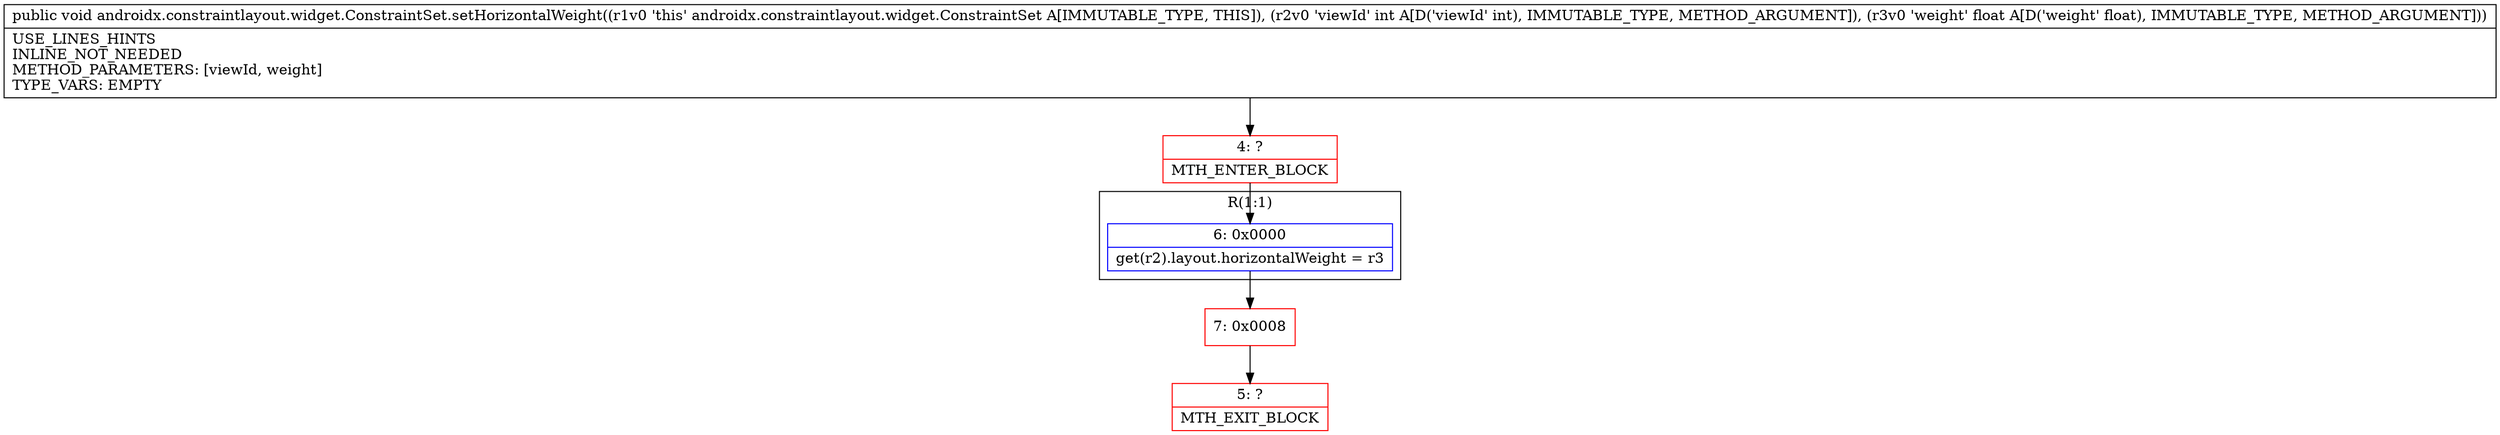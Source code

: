 digraph "CFG forandroidx.constraintlayout.widget.ConstraintSet.setHorizontalWeight(IF)V" {
subgraph cluster_Region_1413260083 {
label = "R(1:1)";
node [shape=record,color=blue];
Node_6 [shape=record,label="{6\:\ 0x0000|get(r2).layout.horizontalWeight = r3\l}"];
}
Node_4 [shape=record,color=red,label="{4\:\ ?|MTH_ENTER_BLOCK\l}"];
Node_7 [shape=record,color=red,label="{7\:\ 0x0008}"];
Node_5 [shape=record,color=red,label="{5\:\ ?|MTH_EXIT_BLOCK\l}"];
MethodNode[shape=record,label="{public void androidx.constraintlayout.widget.ConstraintSet.setHorizontalWeight((r1v0 'this' androidx.constraintlayout.widget.ConstraintSet A[IMMUTABLE_TYPE, THIS]), (r2v0 'viewId' int A[D('viewId' int), IMMUTABLE_TYPE, METHOD_ARGUMENT]), (r3v0 'weight' float A[D('weight' float), IMMUTABLE_TYPE, METHOD_ARGUMENT]))  | USE_LINES_HINTS\lINLINE_NOT_NEEDED\lMETHOD_PARAMETERS: [viewId, weight]\lTYPE_VARS: EMPTY\l}"];
MethodNode -> Node_4;Node_6 -> Node_7;
Node_4 -> Node_6;
Node_7 -> Node_5;
}

